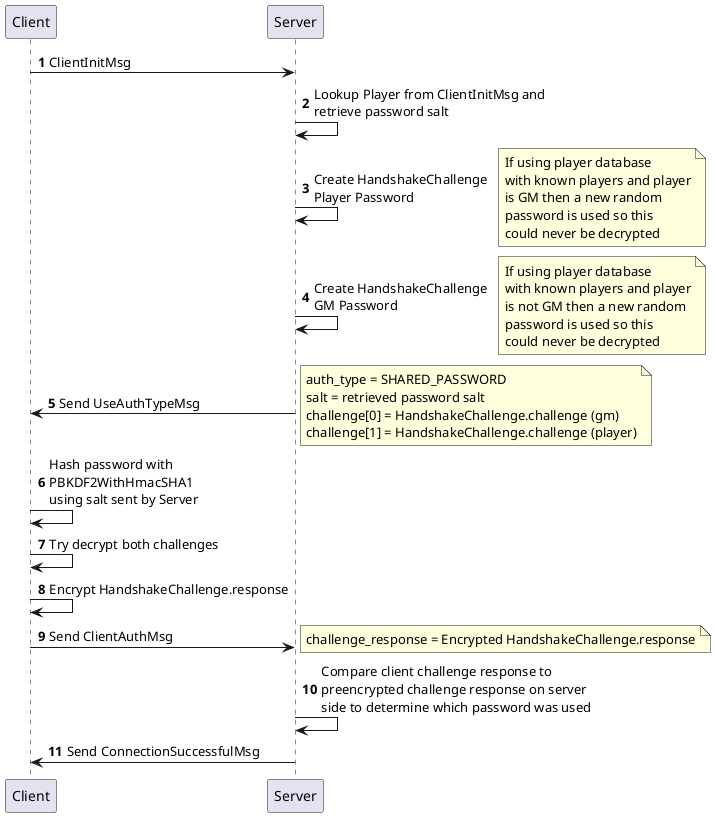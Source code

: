 @startuml
'https://plantuml.com/sequence-diagram

autonumber
Client -> Server: ClientInitMsg
Server -> Server: Lookup Player from ClientInitMsg and\nretrieve password salt
Server -> Server: Create HandshakeChallenge\nPlayer Password
note right
 If using player database
 with known players and player
 is GM then a new random
 password is used so this
 could never be decrypted
end note
Server -> Server: Create HandshakeChallenge\nGM Password
note right
 If using player database
 with known players and player
 is not GM then a new random
 password is used so this
 could never be decrypted
end note
Server -> Client: Send UseAuthTypeMsg
note right
    auth_type = SHARED_PASSWORD
    salt = retrieved password salt
    challenge[0] = HandshakeChallenge.challenge (gm)
    challenge[1] = HandshakeChallenge.challenge (player)
end note
Client -> Client: Hash password with\nPBKDF2WithHmacSHA1\nusing salt sent by Server
Client -> Client: Try decrypt both challenges
Client -> Client: Encrypt HandshakeChallenge.response
Client -> Server: Send ClientAuthMsg
note right
   challenge_response = Encrypted HandshakeChallenge.response
end note
Server -> Server: Compare client challenge response to\npreencrypted challenge response on server\nside to determine which password was used
Server -> Client: Send ConnectionSuccessfulMsg
@enduml